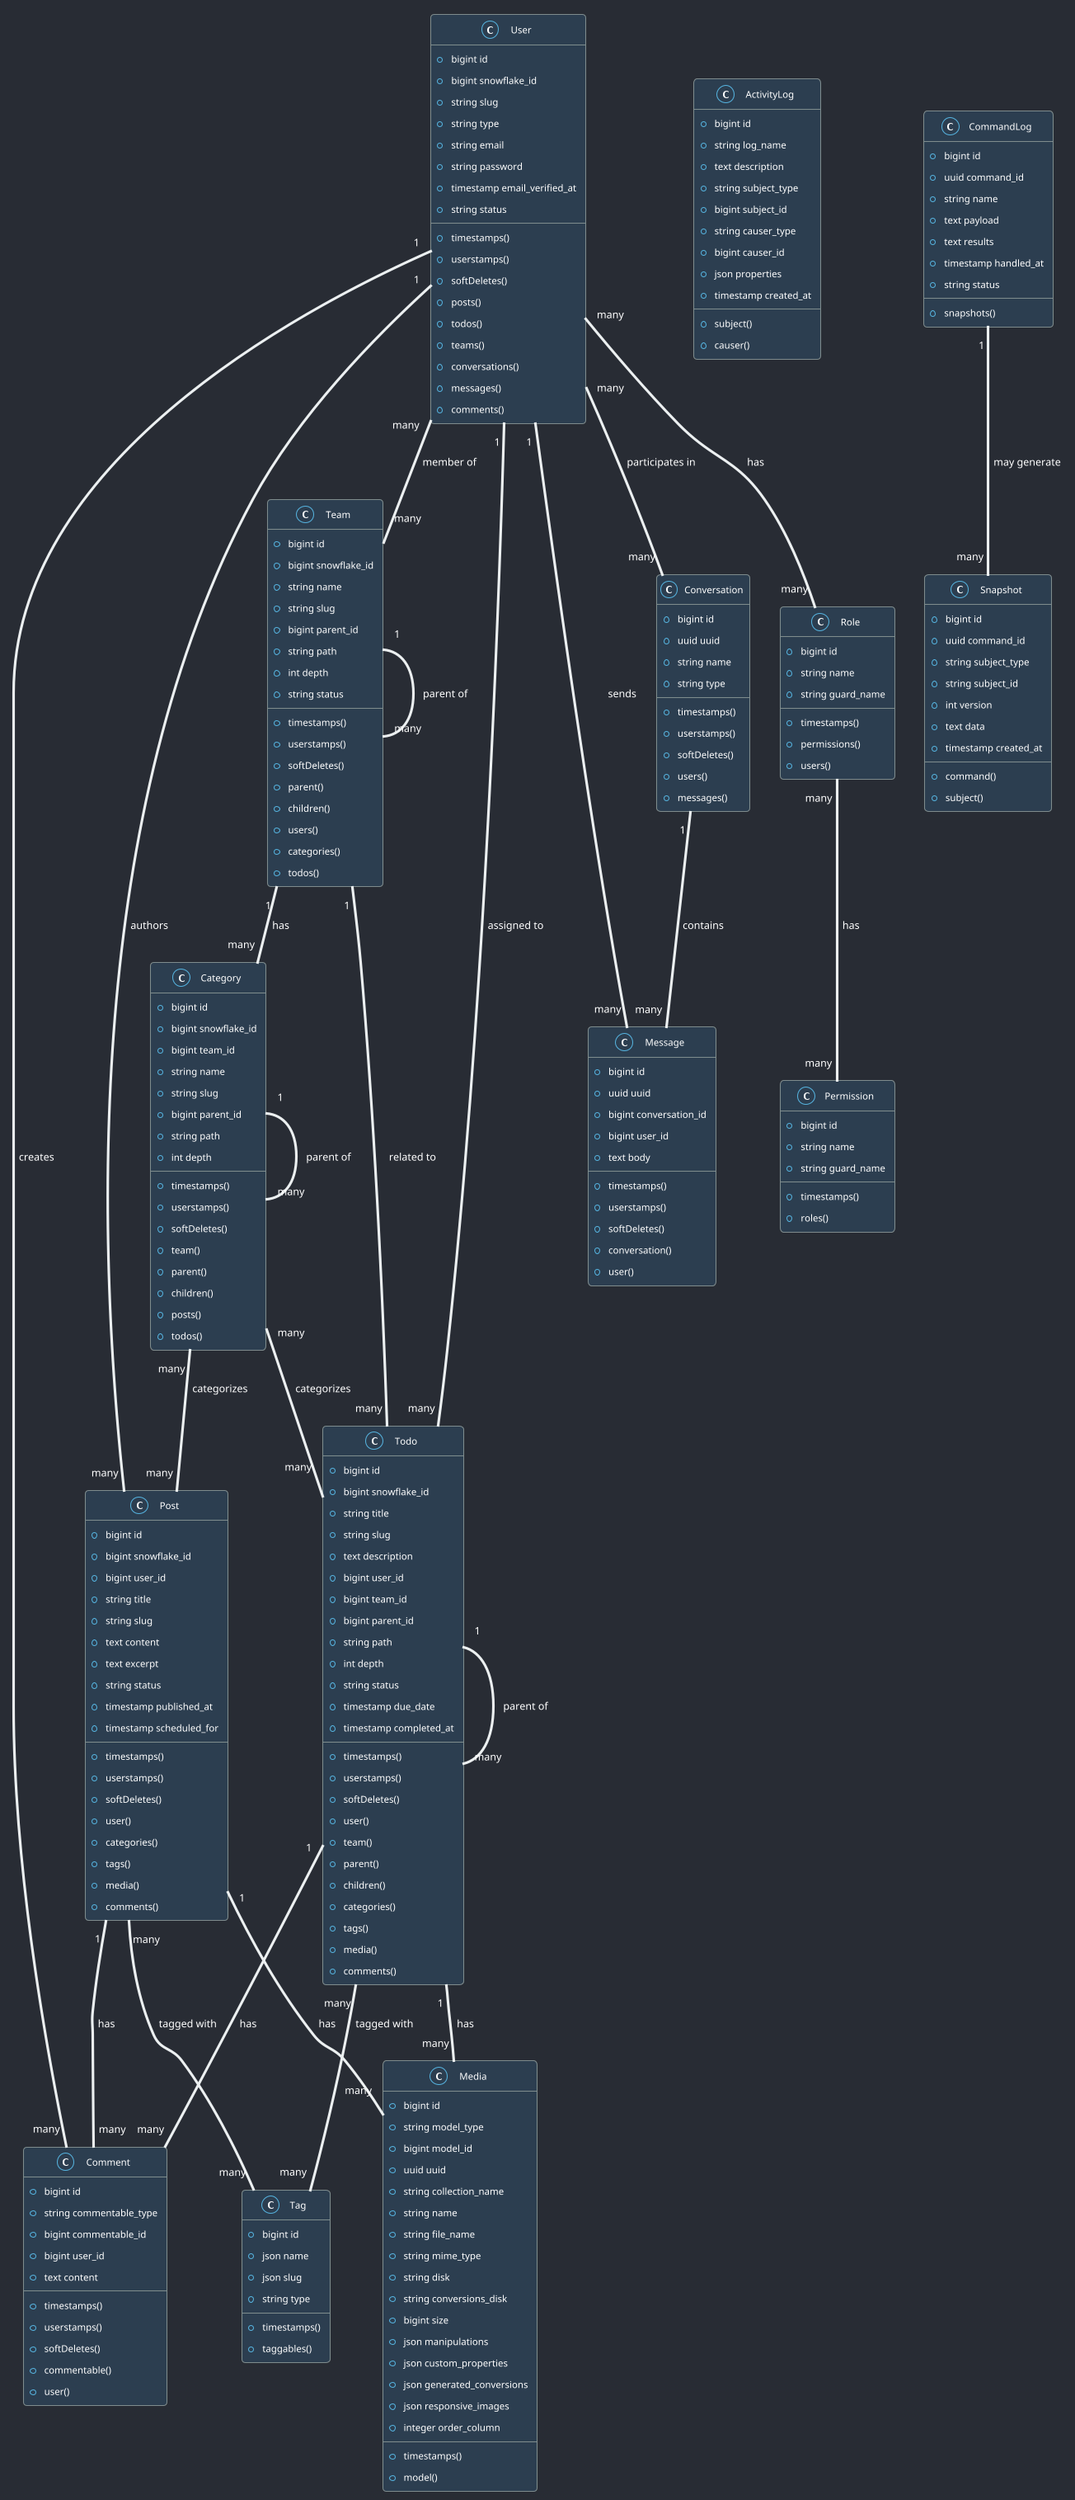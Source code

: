 @startuml Detailed Class Diagram (Dark Mode)

' Dark mode theme
!theme cyborg
skinparam backgroundColor #282c34
skinparam ArrowColor #ecf0f1
skinparam shadowing false
skinparam DefaultFontColor #FFFFFF

' Define styles
skinparam class {
    BackgroundColor #2c3e50
    BorderColor #7f8c8d
    AttributeFontColor #FFFFFF
    AttributeFontSize 11
    AttributeIconSize 11
    FontStyle normal
}

' Entity definitions
class User {
    +bigint id
    +bigint snowflake_id
    +string slug
    +string type
    +string email
    +string password
    +timestamp email_verified_at
    +string status
    +timestamps()
    +userstamps()
    +softDeletes()
    +posts()
    +todos()
    +teams()
    +conversations()
    +messages()
    +comments()
}

class Team {
    +bigint id
    +bigint snowflake_id
    +string name
    +string slug
    +bigint parent_id
    +string path
    +int depth
    +string status
    +timestamps()
    +userstamps()
    +softDeletes()
    +parent()
    +children()
    +users()
    +categories()
    +todos()
}

class Category {
    +bigint id
    +bigint snowflake_id
    +bigint team_id
    +string name
    +string slug
    +bigint parent_id
    +string path
    +int depth
    +timestamps()
    +userstamps()
    +softDeletes()
    +team()
    +parent()
    +children()
    +posts()
    +todos()
}

class Post {
    +bigint id
    +bigint snowflake_id
    +bigint user_id
    +string title
    +string slug
    +text content
    +text excerpt
    +string status
    +timestamp published_at
    +timestamp scheduled_for
    +timestamps()
    +userstamps()
    +softDeletes()
    +user()
    +categories()
    +tags()
    +media()
    +comments()
}

class Todo {
    +bigint id
    +bigint snowflake_id
    +string title
    +string slug
    +text description
    +bigint user_id
    +bigint team_id
    +bigint parent_id
    +string path
    +int depth
    +string status
    +timestamp due_date
    +timestamp completed_at
    +timestamps()
    +userstamps()
    +softDeletes()
    +user()
    +team()
    +parent()
    +children()
    +categories()
    +tags()
    +media()
    +comments()
}

class Conversation {
    +bigint id
    +uuid uuid
    +string name
    +string type
    +timestamps()
    +userstamps()
    +softDeletes()
    +users()
    +messages()
}

class Message {
    +bigint id
    +uuid uuid
    +bigint conversation_id
    +bigint user_id
    +text body
    +timestamps()
    +userstamps()
    +softDeletes()
    +conversation()
    +user()
}

class Comment {
    +bigint id
    +string commentable_type
    +bigint commentable_id
    +bigint user_id
    +text content
    +timestamps()
    +userstamps()
    +softDeletes()
    +commentable()
    +user()
}

class Role {
    +bigint id
    +string name
    +string guard_name
    +timestamps()
    +permissions()
    +users()
}

class Permission {
    +bigint id
    +string name
    +string guard_name
    +timestamps()
    +roles()
}

class Tag {
    +bigint id
    +json name
    +json slug
    +string type
    +timestamps()
    +taggables()
}

class Media {
    +bigint id
    +string model_type
    +bigint model_id
    +uuid uuid
    +string collection_name
    +string name
    +string file_name
    +string mime_type
    +string disk
    +string conversions_disk
    +bigint size
    +json manipulations
    +json custom_properties
    +json generated_conversions
    +json responsive_images
    +integer order_column
    +timestamps()
    +model()
}

class ActivityLog {
    +bigint id
    +string log_name
    +text description
    +string subject_type
    +bigint subject_id
    +string causer_type
    +bigint causer_id
    +json properties
    +timestamp created_at
    +subject()
    +causer()
}

class CommandLog {
    +bigint id
    +uuid command_id
    +string name
    +text payload
    +text results
    +timestamp handled_at
    +string status
    +snapshots()
}

class Snapshot {
    +bigint id
    +uuid command_id
    +string subject_type
    +string subject_id
    +int version
    +text data
    +timestamp created_at
    +command()
    +subject()
}

' Relationships
User "1" -- "many" Post : authors
User "1" -- "many" Todo : assigned to
User "1" -- "many" Message : sends
User "1" -- "many" Comment : creates
User "many" -- "many" Conversation : participates in
User "many" -- "many" Team : member of
User "many" -- "many" Role : has

Team "1" -- "many" Team : parent of
Team "1" -- "many" Category : has
Team "1" -- "many" Todo : related to

Category "1" -- "many" Category : parent of
Category "many" -- "many" Post : categorizes
Category "many" -- "many" Todo : categorizes

Post "many" -- "many" Tag : tagged with
Post "1" -- "many" Media : has
Post "1" -- "many" Comment : has

Todo "many" -- "many" Tag : tagged with
Todo "1" -- "many" Media : has
Todo "1" -- "many" Comment : has
Todo "1" -- "many" Todo : parent of

Conversation "1" -- "many" Message : contains

Role "many" -- "many" Permission : has

CommandLog "1" -- "many" Snapshot : may generate

@enduml
